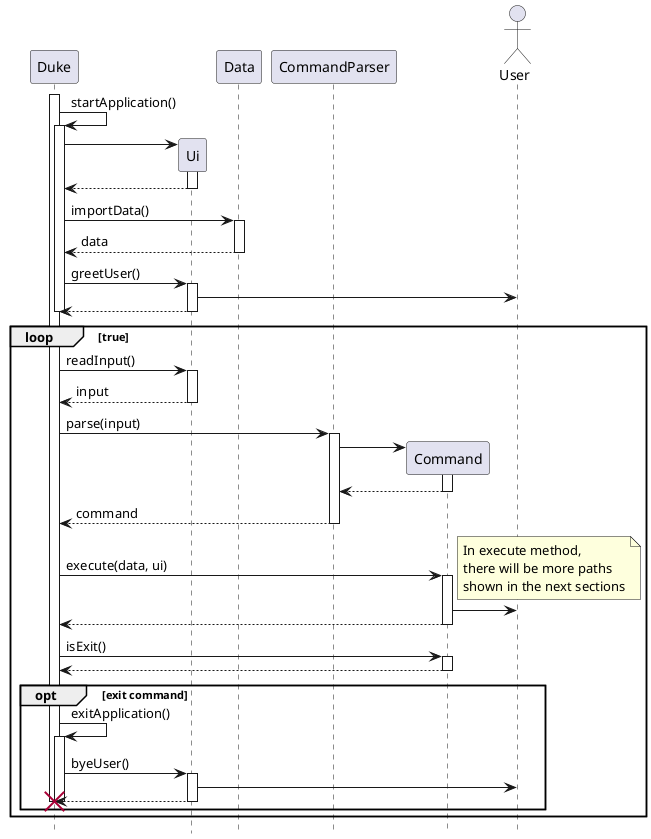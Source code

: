 @startuml
hide footbox

participant Duke
participant Ui
participant Data
participant CommandParser
participant Command
actor User

activate Duke

Duke -> Duke: startApplication()
activate Duke

Duke -> Ui **
activate Ui
Ui --> Duke
deactivate Ui

Duke -> Data: importData()
activate Data
Data --> Duke: data
deactivate Data

Duke -> Ui: greetUser()
activate Ui

Ui -> User

Ui --> Duke
deactivate Ui

deactivate Duke

' End of initialization

loop true

Duke -> Ui: readInput()
activate Ui
Ui --> Duke: input
deactivate Ui

Duke -> CommandParser: parse(input)
activate CommandParser

CommandParser -> Command **
activate Command
Command --> CommandParser
deactivate Command
CommandParser --> Duke: command
deactivate CommandParser

Duke -> Command: execute(data, ui)

note right
In execute method,
there will be more paths
shown in the next sections
end note

activate Command
Command -> User
Command --> Duke
deactivate Command

Duke -> Command: isExit()
activate Command
Command --> Duke
deactivate Command

opt exit command

Duke -> Duke: exitApplication()
activate Duke
Duke -> Ui: byeUser()
activate Ui

Ui -> User

Ui --> Duke !!
deactivate Ui
deactivate Duke

end
end
@enduml